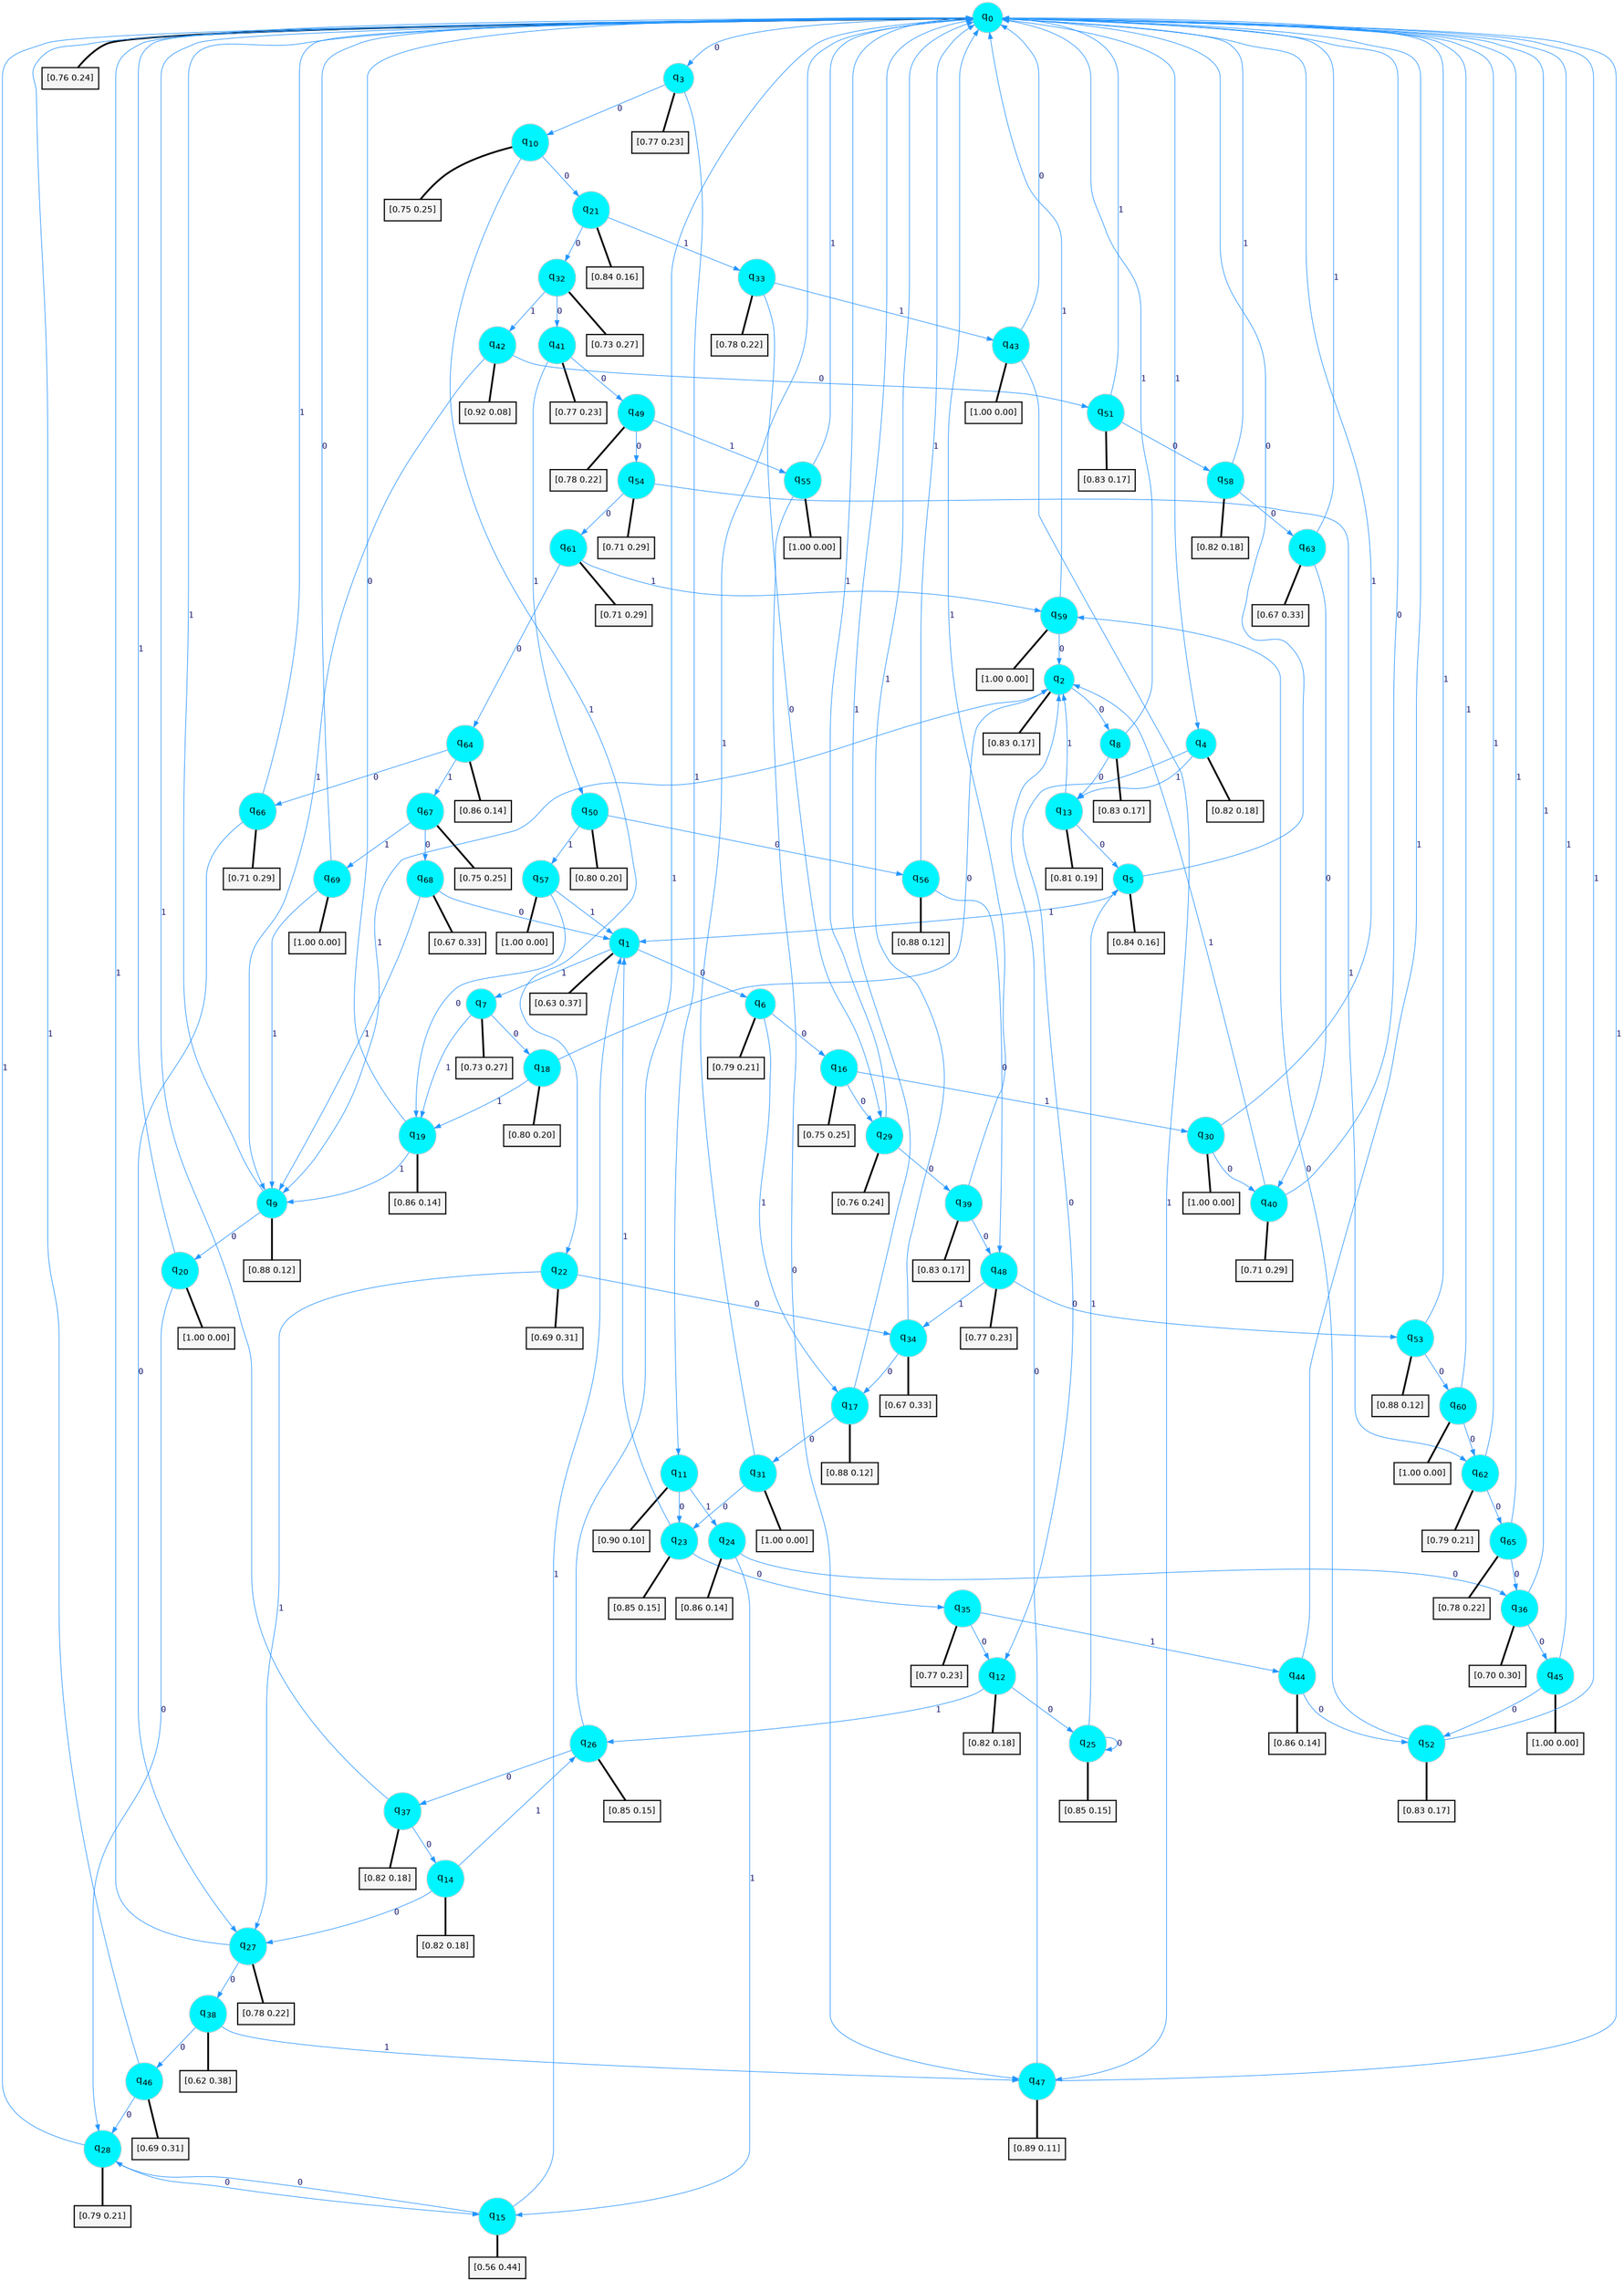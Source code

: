 digraph G {
graph [
bgcolor=transparent, dpi=300, rankdir=TD, size="40,25"];
node [
color=gray, fillcolor=turquoise1, fontcolor=black, fontname=Helvetica, fontsize=16, fontweight=bold, shape=circle, style=filled];
edge [
arrowsize=1, color=dodgerblue1, fontcolor=midnightblue, fontname=courier, fontweight=bold, penwidth=1, style=solid, weight=20];
0[label=<q<SUB>0</SUB>>];
1[label=<q<SUB>1</SUB>>];
2[label=<q<SUB>2</SUB>>];
3[label=<q<SUB>3</SUB>>];
4[label=<q<SUB>4</SUB>>];
5[label=<q<SUB>5</SUB>>];
6[label=<q<SUB>6</SUB>>];
7[label=<q<SUB>7</SUB>>];
8[label=<q<SUB>8</SUB>>];
9[label=<q<SUB>9</SUB>>];
10[label=<q<SUB>10</SUB>>];
11[label=<q<SUB>11</SUB>>];
12[label=<q<SUB>12</SUB>>];
13[label=<q<SUB>13</SUB>>];
14[label=<q<SUB>14</SUB>>];
15[label=<q<SUB>15</SUB>>];
16[label=<q<SUB>16</SUB>>];
17[label=<q<SUB>17</SUB>>];
18[label=<q<SUB>18</SUB>>];
19[label=<q<SUB>19</SUB>>];
20[label=<q<SUB>20</SUB>>];
21[label=<q<SUB>21</SUB>>];
22[label=<q<SUB>22</SUB>>];
23[label=<q<SUB>23</SUB>>];
24[label=<q<SUB>24</SUB>>];
25[label=<q<SUB>25</SUB>>];
26[label=<q<SUB>26</SUB>>];
27[label=<q<SUB>27</SUB>>];
28[label=<q<SUB>28</SUB>>];
29[label=<q<SUB>29</SUB>>];
30[label=<q<SUB>30</SUB>>];
31[label=<q<SUB>31</SUB>>];
32[label=<q<SUB>32</SUB>>];
33[label=<q<SUB>33</SUB>>];
34[label=<q<SUB>34</SUB>>];
35[label=<q<SUB>35</SUB>>];
36[label=<q<SUB>36</SUB>>];
37[label=<q<SUB>37</SUB>>];
38[label=<q<SUB>38</SUB>>];
39[label=<q<SUB>39</SUB>>];
40[label=<q<SUB>40</SUB>>];
41[label=<q<SUB>41</SUB>>];
42[label=<q<SUB>42</SUB>>];
43[label=<q<SUB>43</SUB>>];
44[label=<q<SUB>44</SUB>>];
45[label=<q<SUB>45</SUB>>];
46[label=<q<SUB>46</SUB>>];
47[label=<q<SUB>47</SUB>>];
48[label=<q<SUB>48</SUB>>];
49[label=<q<SUB>49</SUB>>];
50[label=<q<SUB>50</SUB>>];
51[label=<q<SUB>51</SUB>>];
52[label=<q<SUB>52</SUB>>];
53[label=<q<SUB>53</SUB>>];
54[label=<q<SUB>54</SUB>>];
55[label=<q<SUB>55</SUB>>];
56[label=<q<SUB>56</SUB>>];
57[label=<q<SUB>57</SUB>>];
58[label=<q<SUB>58</SUB>>];
59[label=<q<SUB>59</SUB>>];
60[label=<q<SUB>60</SUB>>];
61[label=<q<SUB>61</SUB>>];
62[label=<q<SUB>62</SUB>>];
63[label=<q<SUB>63</SUB>>];
64[label=<q<SUB>64</SUB>>];
65[label=<q<SUB>65</SUB>>];
66[label=<q<SUB>66</SUB>>];
67[label=<q<SUB>67</SUB>>];
68[label=<q<SUB>68</SUB>>];
69[label=<q<SUB>69</SUB>>];
70[label="[0.76 0.24]", shape=box,fontcolor=black, fontname=Helvetica, fontsize=14, penwidth=2, fillcolor=whitesmoke,color=black];
71[label="[0.63 0.37]", shape=box,fontcolor=black, fontname=Helvetica, fontsize=14, penwidth=2, fillcolor=whitesmoke,color=black];
72[label="[0.83 0.17]", shape=box,fontcolor=black, fontname=Helvetica, fontsize=14, penwidth=2, fillcolor=whitesmoke,color=black];
73[label="[0.77 0.23]", shape=box,fontcolor=black, fontname=Helvetica, fontsize=14, penwidth=2, fillcolor=whitesmoke,color=black];
74[label="[0.82 0.18]", shape=box,fontcolor=black, fontname=Helvetica, fontsize=14, penwidth=2, fillcolor=whitesmoke,color=black];
75[label="[0.84 0.16]", shape=box,fontcolor=black, fontname=Helvetica, fontsize=14, penwidth=2, fillcolor=whitesmoke,color=black];
76[label="[0.79 0.21]", shape=box,fontcolor=black, fontname=Helvetica, fontsize=14, penwidth=2, fillcolor=whitesmoke,color=black];
77[label="[0.73 0.27]", shape=box,fontcolor=black, fontname=Helvetica, fontsize=14, penwidth=2, fillcolor=whitesmoke,color=black];
78[label="[0.83 0.17]", shape=box,fontcolor=black, fontname=Helvetica, fontsize=14, penwidth=2, fillcolor=whitesmoke,color=black];
79[label="[0.88 0.12]", shape=box,fontcolor=black, fontname=Helvetica, fontsize=14, penwidth=2, fillcolor=whitesmoke,color=black];
80[label="[0.75 0.25]", shape=box,fontcolor=black, fontname=Helvetica, fontsize=14, penwidth=2, fillcolor=whitesmoke,color=black];
81[label="[0.90 0.10]", shape=box,fontcolor=black, fontname=Helvetica, fontsize=14, penwidth=2, fillcolor=whitesmoke,color=black];
82[label="[0.82 0.18]", shape=box,fontcolor=black, fontname=Helvetica, fontsize=14, penwidth=2, fillcolor=whitesmoke,color=black];
83[label="[0.81 0.19]", shape=box,fontcolor=black, fontname=Helvetica, fontsize=14, penwidth=2, fillcolor=whitesmoke,color=black];
84[label="[0.82 0.18]", shape=box,fontcolor=black, fontname=Helvetica, fontsize=14, penwidth=2, fillcolor=whitesmoke,color=black];
85[label="[0.56 0.44]", shape=box,fontcolor=black, fontname=Helvetica, fontsize=14, penwidth=2, fillcolor=whitesmoke,color=black];
86[label="[0.75 0.25]", shape=box,fontcolor=black, fontname=Helvetica, fontsize=14, penwidth=2, fillcolor=whitesmoke,color=black];
87[label="[0.88 0.12]", shape=box,fontcolor=black, fontname=Helvetica, fontsize=14, penwidth=2, fillcolor=whitesmoke,color=black];
88[label="[0.80 0.20]", shape=box,fontcolor=black, fontname=Helvetica, fontsize=14, penwidth=2, fillcolor=whitesmoke,color=black];
89[label="[0.86 0.14]", shape=box,fontcolor=black, fontname=Helvetica, fontsize=14, penwidth=2, fillcolor=whitesmoke,color=black];
90[label="[1.00 0.00]", shape=box,fontcolor=black, fontname=Helvetica, fontsize=14, penwidth=2, fillcolor=whitesmoke,color=black];
91[label="[0.84 0.16]", shape=box,fontcolor=black, fontname=Helvetica, fontsize=14, penwidth=2, fillcolor=whitesmoke,color=black];
92[label="[0.69 0.31]", shape=box,fontcolor=black, fontname=Helvetica, fontsize=14, penwidth=2, fillcolor=whitesmoke,color=black];
93[label="[0.85 0.15]", shape=box,fontcolor=black, fontname=Helvetica, fontsize=14, penwidth=2, fillcolor=whitesmoke,color=black];
94[label="[0.86 0.14]", shape=box,fontcolor=black, fontname=Helvetica, fontsize=14, penwidth=2, fillcolor=whitesmoke,color=black];
95[label="[0.85 0.15]", shape=box,fontcolor=black, fontname=Helvetica, fontsize=14, penwidth=2, fillcolor=whitesmoke,color=black];
96[label="[0.85 0.15]", shape=box,fontcolor=black, fontname=Helvetica, fontsize=14, penwidth=2, fillcolor=whitesmoke,color=black];
97[label="[0.78 0.22]", shape=box,fontcolor=black, fontname=Helvetica, fontsize=14, penwidth=2, fillcolor=whitesmoke,color=black];
98[label="[0.79 0.21]", shape=box,fontcolor=black, fontname=Helvetica, fontsize=14, penwidth=2, fillcolor=whitesmoke,color=black];
99[label="[0.76 0.24]", shape=box,fontcolor=black, fontname=Helvetica, fontsize=14, penwidth=2, fillcolor=whitesmoke,color=black];
100[label="[1.00 0.00]", shape=box,fontcolor=black, fontname=Helvetica, fontsize=14, penwidth=2, fillcolor=whitesmoke,color=black];
101[label="[1.00 0.00]", shape=box,fontcolor=black, fontname=Helvetica, fontsize=14, penwidth=2, fillcolor=whitesmoke,color=black];
102[label="[0.73 0.27]", shape=box,fontcolor=black, fontname=Helvetica, fontsize=14, penwidth=2, fillcolor=whitesmoke,color=black];
103[label="[0.78 0.22]", shape=box,fontcolor=black, fontname=Helvetica, fontsize=14, penwidth=2, fillcolor=whitesmoke,color=black];
104[label="[0.67 0.33]", shape=box,fontcolor=black, fontname=Helvetica, fontsize=14, penwidth=2, fillcolor=whitesmoke,color=black];
105[label="[0.77 0.23]", shape=box,fontcolor=black, fontname=Helvetica, fontsize=14, penwidth=2, fillcolor=whitesmoke,color=black];
106[label="[0.70 0.30]", shape=box,fontcolor=black, fontname=Helvetica, fontsize=14, penwidth=2, fillcolor=whitesmoke,color=black];
107[label="[0.82 0.18]", shape=box,fontcolor=black, fontname=Helvetica, fontsize=14, penwidth=2, fillcolor=whitesmoke,color=black];
108[label="[0.62 0.38]", shape=box,fontcolor=black, fontname=Helvetica, fontsize=14, penwidth=2, fillcolor=whitesmoke,color=black];
109[label="[0.83 0.17]", shape=box,fontcolor=black, fontname=Helvetica, fontsize=14, penwidth=2, fillcolor=whitesmoke,color=black];
110[label="[0.71 0.29]", shape=box,fontcolor=black, fontname=Helvetica, fontsize=14, penwidth=2, fillcolor=whitesmoke,color=black];
111[label="[0.77 0.23]", shape=box,fontcolor=black, fontname=Helvetica, fontsize=14, penwidth=2, fillcolor=whitesmoke,color=black];
112[label="[0.92 0.08]", shape=box,fontcolor=black, fontname=Helvetica, fontsize=14, penwidth=2, fillcolor=whitesmoke,color=black];
113[label="[1.00 0.00]", shape=box,fontcolor=black, fontname=Helvetica, fontsize=14, penwidth=2, fillcolor=whitesmoke,color=black];
114[label="[0.86 0.14]", shape=box,fontcolor=black, fontname=Helvetica, fontsize=14, penwidth=2, fillcolor=whitesmoke,color=black];
115[label="[1.00 0.00]", shape=box,fontcolor=black, fontname=Helvetica, fontsize=14, penwidth=2, fillcolor=whitesmoke,color=black];
116[label="[0.69 0.31]", shape=box,fontcolor=black, fontname=Helvetica, fontsize=14, penwidth=2, fillcolor=whitesmoke,color=black];
117[label="[0.89 0.11]", shape=box,fontcolor=black, fontname=Helvetica, fontsize=14, penwidth=2, fillcolor=whitesmoke,color=black];
118[label="[0.77 0.23]", shape=box,fontcolor=black, fontname=Helvetica, fontsize=14, penwidth=2, fillcolor=whitesmoke,color=black];
119[label="[0.78 0.22]", shape=box,fontcolor=black, fontname=Helvetica, fontsize=14, penwidth=2, fillcolor=whitesmoke,color=black];
120[label="[0.80 0.20]", shape=box,fontcolor=black, fontname=Helvetica, fontsize=14, penwidth=2, fillcolor=whitesmoke,color=black];
121[label="[0.83 0.17]", shape=box,fontcolor=black, fontname=Helvetica, fontsize=14, penwidth=2, fillcolor=whitesmoke,color=black];
122[label="[0.83 0.17]", shape=box,fontcolor=black, fontname=Helvetica, fontsize=14, penwidth=2, fillcolor=whitesmoke,color=black];
123[label="[0.88 0.12]", shape=box,fontcolor=black, fontname=Helvetica, fontsize=14, penwidth=2, fillcolor=whitesmoke,color=black];
124[label="[0.71 0.29]", shape=box,fontcolor=black, fontname=Helvetica, fontsize=14, penwidth=2, fillcolor=whitesmoke,color=black];
125[label="[1.00 0.00]", shape=box,fontcolor=black, fontname=Helvetica, fontsize=14, penwidth=2, fillcolor=whitesmoke,color=black];
126[label="[0.88 0.12]", shape=box,fontcolor=black, fontname=Helvetica, fontsize=14, penwidth=2, fillcolor=whitesmoke,color=black];
127[label="[1.00 0.00]", shape=box,fontcolor=black, fontname=Helvetica, fontsize=14, penwidth=2, fillcolor=whitesmoke,color=black];
128[label="[0.82 0.18]", shape=box,fontcolor=black, fontname=Helvetica, fontsize=14, penwidth=2, fillcolor=whitesmoke,color=black];
129[label="[1.00 0.00]", shape=box,fontcolor=black, fontname=Helvetica, fontsize=14, penwidth=2, fillcolor=whitesmoke,color=black];
130[label="[1.00 0.00]", shape=box,fontcolor=black, fontname=Helvetica, fontsize=14, penwidth=2, fillcolor=whitesmoke,color=black];
131[label="[0.71 0.29]", shape=box,fontcolor=black, fontname=Helvetica, fontsize=14, penwidth=2, fillcolor=whitesmoke,color=black];
132[label="[0.79 0.21]", shape=box,fontcolor=black, fontname=Helvetica, fontsize=14, penwidth=2, fillcolor=whitesmoke,color=black];
133[label="[0.67 0.33]", shape=box,fontcolor=black, fontname=Helvetica, fontsize=14, penwidth=2, fillcolor=whitesmoke,color=black];
134[label="[0.86 0.14]", shape=box,fontcolor=black, fontname=Helvetica, fontsize=14, penwidth=2, fillcolor=whitesmoke,color=black];
135[label="[0.78 0.22]", shape=box,fontcolor=black, fontname=Helvetica, fontsize=14, penwidth=2, fillcolor=whitesmoke,color=black];
136[label="[0.71 0.29]", shape=box,fontcolor=black, fontname=Helvetica, fontsize=14, penwidth=2, fillcolor=whitesmoke,color=black];
137[label="[0.75 0.25]", shape=box,fontcolor=black, fontname=Helvetica, fontsize=14, penwidth=2, fillcolor=whitesmoke,color=black];
138[label="[0.67 0.33]", shape=box,fontcolor=black, fontname=Helvetica, fontsize=14, penwidth=2, fillcolor=whitesmoke,color=black];
139[label="[1.00 0.00]", shape=box,fontcolor=black, fontname=Helvetica, fontsize=14, penwidth=2, fillcolor=whitesmoke,color=black];
0->3 [label=0];
0->4 [label=1];
0->70 [arrowhead=none, penwidth=3,color=black];
1->6 [label=0];
1->7 [label=1];
1->71 [arrowhead=none, penwidth=3,color=black];
2->8 [label=0];
2->9 [label=1];
2->72 [arrowhead=none, penwidth=3,color=black];
3->10 [label=0];
3->11 [label=1];
3->73 [arrowhead=none, penwidth=3,color=black];
4->12 [label=0];
4->13 [label=1];
4->74 [arrowhead=none, penwidth=3,color=black];
5->0 [label=0];
5->1 [label=1];
5->75 [arrowhead=none, penwidth=3,color=black];
6->16 [label=0];
6->17 [label=1];
6->76 [arrowhead=none, penwidth=3,color=black];
7->18 [label=0];
7->19 [label=1];
7->77 [arrowhead=none, penwidth=3,color=black];
8->13 [label=0];
8->0 [label=1];
8->78 [arrowhead=none, penwidth=3,color=black];
9->20 [label=0];
9->0 [label=1];
9->79 [arrowhead=none, penwidth=3,color=black];
10->21 [label=0];
10->22 [label=1];
10->80 [arrowhead=none, penwidth=3,color=black];
11->23 [label=0];
11->24 [label=1];
11->81 [arrowhead=none, penwidth=3,color=black];
12->25 [label=0];
12->26 [label=1];
12->82 [arrowhead=none, penwidth=3,color=black];
13->5 [label=0];
13->2 [label=1];
13->83 [arrowhead=none, penwidth=3,color=black];
14->27 [label=0];
14->26 [label=1];
14->84 [arrowhead=none, penwidth=3,color=black];
15->28 [label=0];
15->1 [label=1];
15->85 [arrowhead=none, penwidth=3,color=black];
16->29 [label=0];
16->30 [label=1];
16->86 [arrowhead=none, penwidth=3,color=black];
17->31 [label=0];
17->0 [label=1];
17->87 [arrowhead=none, penwidth=3,color=black];
18->2 [label=0];
18->19 [label=1];
18->88 [arrowhead=none, penwidth=3,color=black];
19->0 [label=0];
19->9 [label=1];
19->89 [arrowhead=none, penwidth=3,color=black];
20->28 [label=0];
20->0 [label=1];
20->90 [arrowhead=none, penwidth=3,color=black];
21->32 [label=0];
21->33 [label=1];
21->91 [arrowhead=none, penwidth=3,color=black];
22->34 [label=0];
22->27 [label=1];
22->92 [arrowhead=none, penwidth=3,color=black];
23->35 [label=0];
23->1 [label=1];
23->93 [arrowhead=none, penwidth=3,color=black];
24->36 [label=0];
24->15 [label=1];
24->94 [arrowhead=none, penwidth=3,color=black];
25->25 [label=0];
25->5 [label=1];
25->95 [arrowhead=none, penwidth=3,color=black];
26->37 [label=0];
26->0 [label=1];
26->96 [arrowhead=none, penwidth=3,color=black];
27->38 [label=0];
27->0 [label=1];
27->97 [arrowhead=none, penwidth=3,color=black];
28->15 [label=0];
28->0 [label=1];
28->98 [arrowhead=none, penwidth=3,color=black];
29->39 [label=0];
29->0 [label=1];
29->99 [arrowhead=none, penwidth=3,color=black];
30->40 [label=0];
30->0 [label=1];
30->100 [arrowhead=none, penwidth=3,color=black];
31->23 [label=0];
31->0 [label=1];
31->101 [arrowhead=none, penwidth=3,color=black];
32->41 [label=0];
32->42 [label=1];
32->102 [arrowhead=none, penwidth=3,color=black];
33->29 [label=0];
33->43 [label=1];
33->103 [arrowhead=none, penwidth=3,color=black];
34->17 [label=0];
34->0 [label=1];
34->104 [arrowhead=none, penwidth=3,color=black];
35->12 [label=0];
35->44 [label=1];
35->105 [arrowhead=none, penwidth=3,color=black];
36->45 [label=0];
36->0 [label=1];
36->106 [arrowhead=none, penwidth=3,color=black];
37->14 [label=0];
37->0 [label=1];
37->107 [arrowhead=none, penwidth=3,color=black];
38->46 [label=0];
38->47 [label=1];
38->108 [arrowhead=none, penwidth=3,color=black];
39->48 [label=0];
39->0 [label=1];
39->109 [arrowhead=none, penwidth=3,color=black];
40->0 [label=0];
40->2 [label=1];
40->110 [arrowhead=none, penwidth=3,color=black];
41->49 [label=0];
41->50 [label=1];
41->111 [arrowhead=none, penwidth=3,color=black];
42->51 [label=0];
42->9 [label=1];
42->112 [arrowhead=none, penwidth=3,color=black];
43->0 [label=0];
43->47 [label=1];
43->113 [arrowhead=none, penwidth=3,color=black];
44->52 [label=0];
44->0 [label=1];
44->114 [arrowhead=none, penwidth=3,color=black];
45->52 [label=0];
45->0 [label=1];
45->115 [arrowhead=none, penwidth=3,color=black];
46->28 [label=0];
46->0 [label=1];
46->116 [arrowhead=none, penwidth=3,color=black];
47->2 [label=0];
47->0 [label=1];
47->117 [arrowhead=none, penwidth=3,color=black];
48->53 [label=0];
48->34 [label=1];
48->118 [arrowhead=none, penwidth=3,color=black];
49->54 [label=0];
49->55 [label=1];
49->119 [arrowhead=none, penwidth=3,color=black];
50->56 [label=0];
50->57 [label=1];
50->120 [arrowhead=none, penwidth=3,color=black];
51->58 [label=0];
51->0 [label=1];
51->121 [arrowhead=none, penwidth=3,color=black];
52->59 [label=0];
52->0 [label=1];
52->122 [arrowhead=none, penwidth=3,color=black];
53->60 [label=0];
53->0 [label=1];
53->123 [arrowhead=none, penwidth=3,color=black];
54->61 [label=0];
54->62 [label=1];
54->124 [arrowhead=none, penwidth=3,color=black];
55->47 [label=0];
55->0 [label=1];
55->125 [arrowhead=none, penwidth=3,color=black];
56->48 [label=0];
56->0 [label=1];
56->126 [arrowhead=none, penwidth=3,color=black];
57->19 [label=0];
57->1 [label=1];
57->127 [arrowhead=none, penwidth=3,color=black];
58->63 [label=0];
58->0 [label=1];
58->128 [arrowhead=none, penwidth=3,color=black];
59->2 [label=0];
59->0 [label=1];
59->129 [arrowhead=none, penwidth=3,color=black];
60->62 [label=0];
60->0 [label=1];
60->130 [arrowhead=none, penwidth=3,color=black];
61->64 [label=0];
61->59 [label=1];
61->131 [arrowhead=none, penwidth=3,color=black];
62->65 [label=0];
62->0 [label=1];
62->132 [arrowhead=none, penwidth=3,color=black];
63->40 [label=0];
63->0 [label=1];
63->133 [arrowhead=none, penwidth=3,color=black];
64->66 [label=0];
64->67 [label=1];
64->134 [arrowhead=none, penwidth=3,color=black];
65->36 [label=0];
65->0 [label=1];
65->135 [arrowhead=none, penwidth=3,color=black];
66->27 [label=0];
66->0 [label=1];
66->136 [arrowhead=none, penwidth=3,color=black];
67->68 [label=0];
67->69 [label=1];
67->137 [arrowhead=none, penwidth=3,color=black];
68->1 [label=0];
68->9 [label=1];
68->138 [arrowhead=none, penwidth=3,color=black];
69->0 [label=0];
69->9 [label=1];
69->139 [arrowhead=none, penwidth=3,color=black];
}
